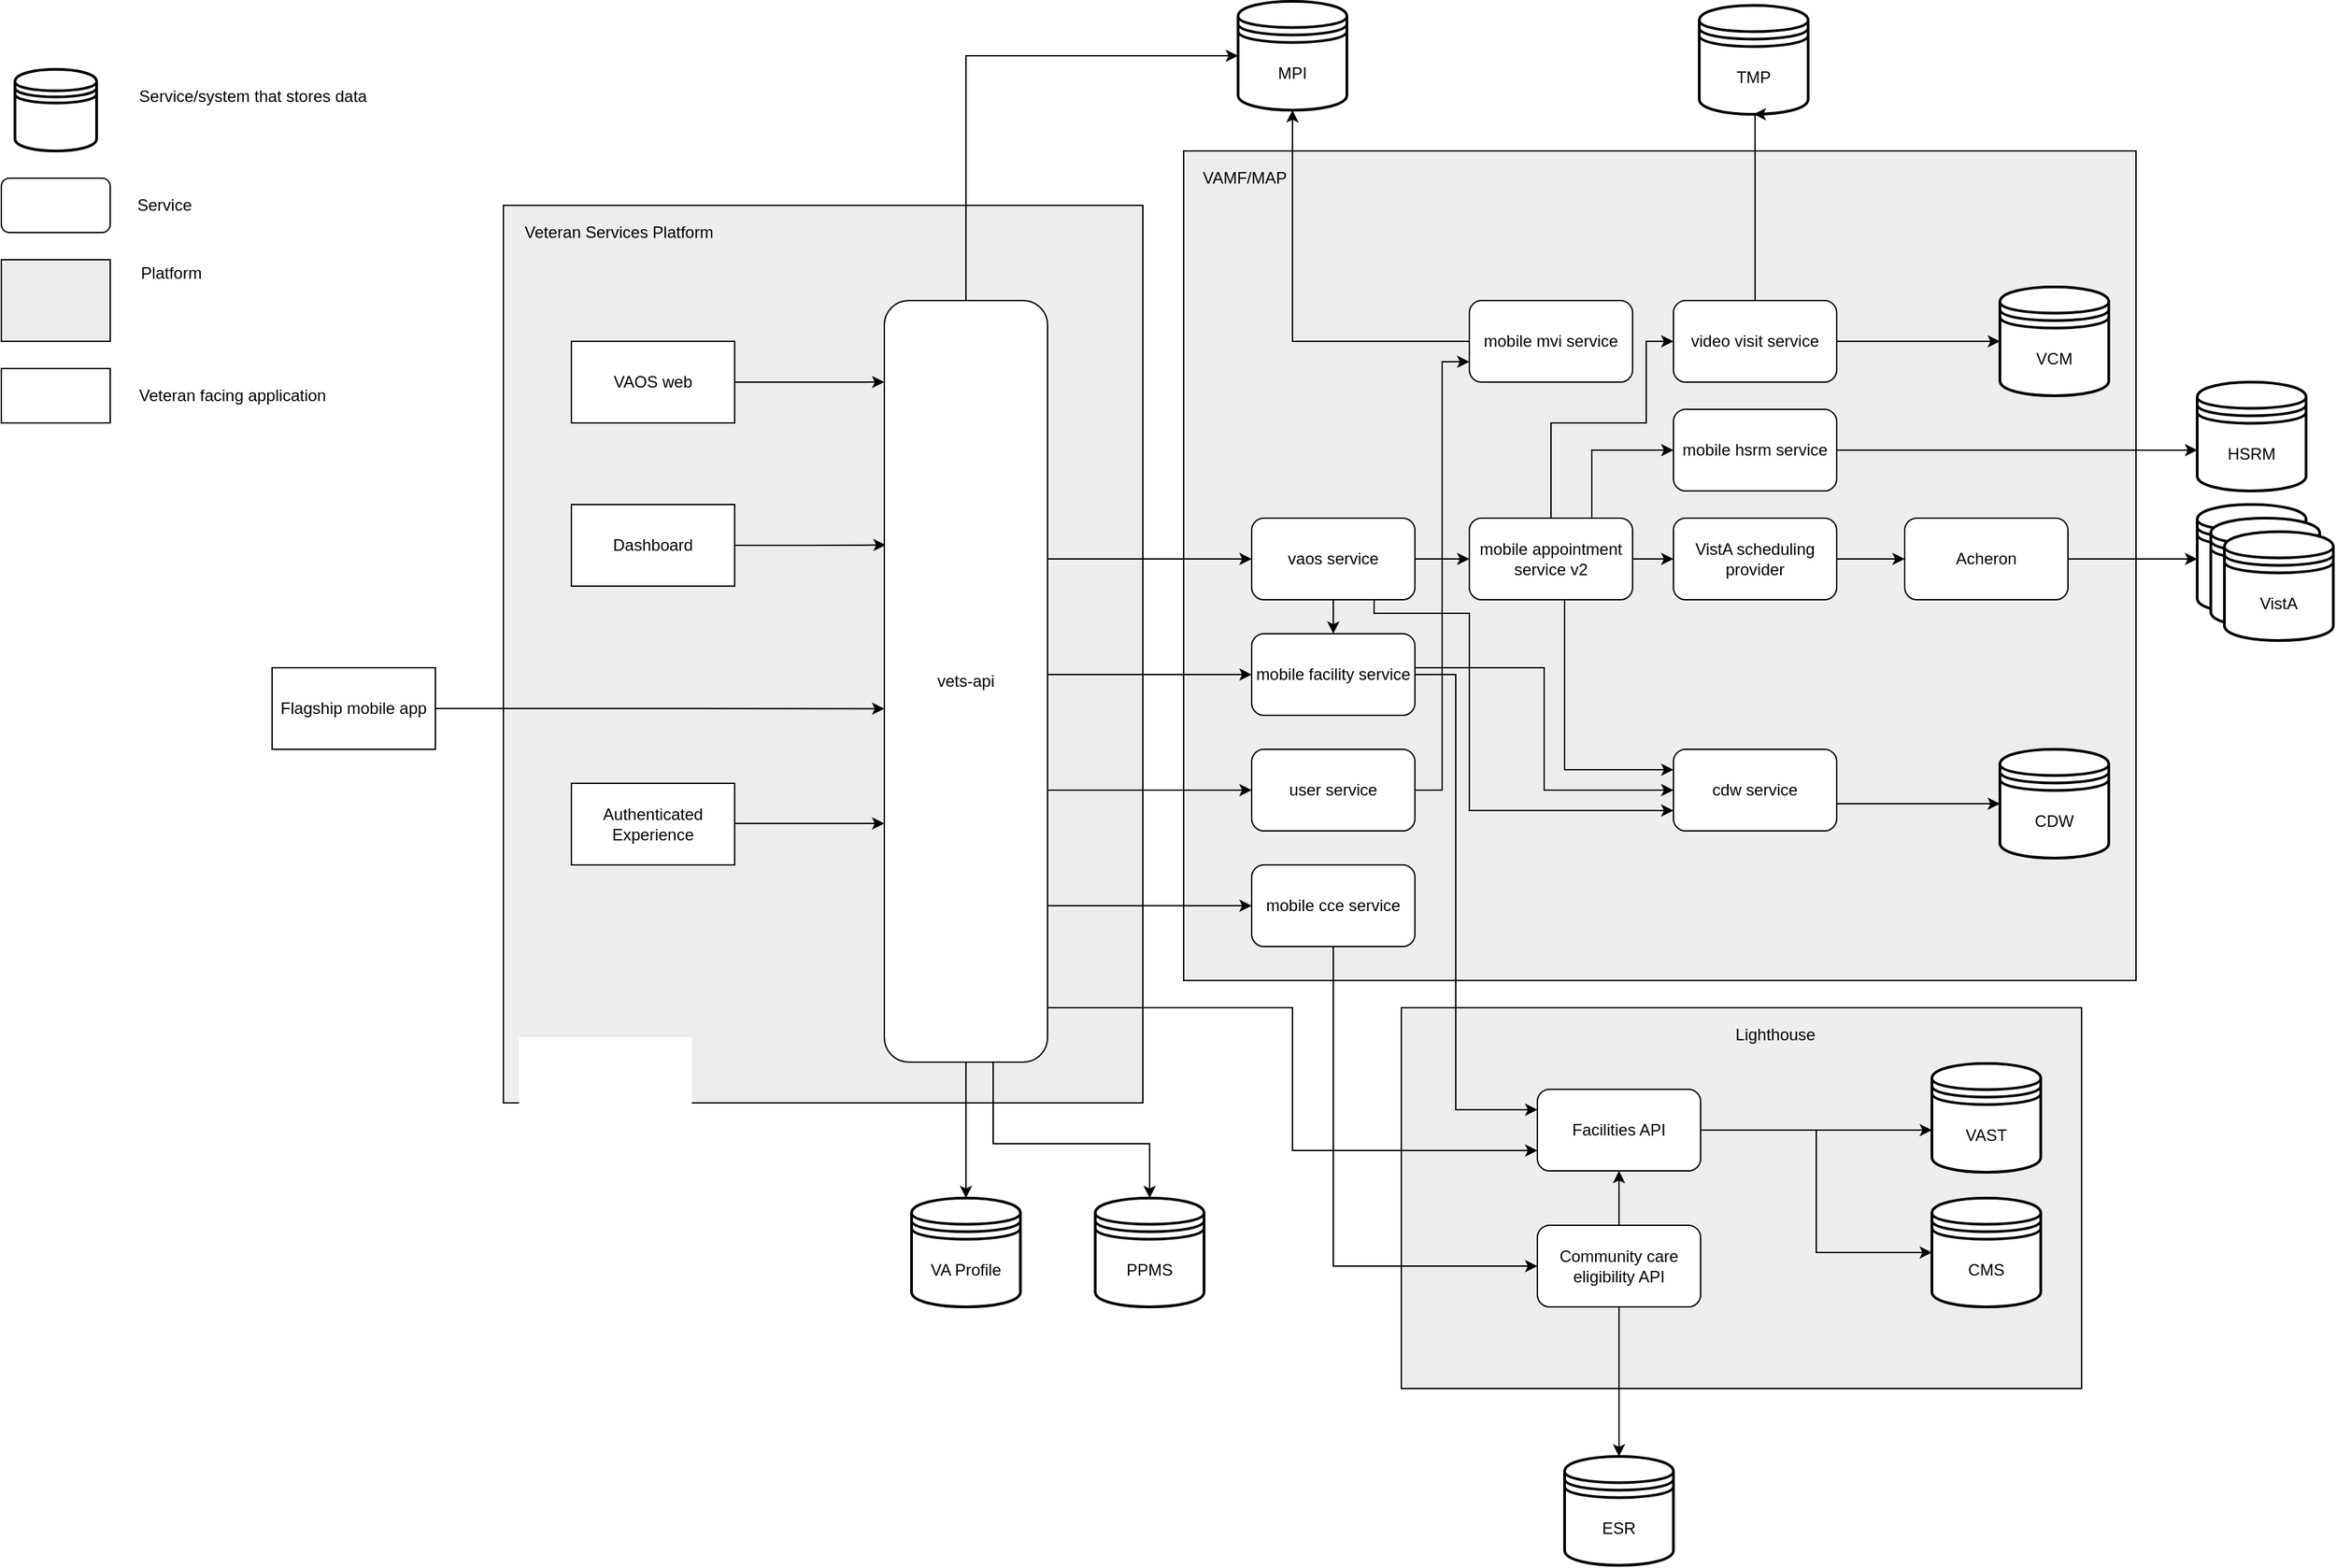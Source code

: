 <mxfile version="24.4.8" type="github">
  <diagram id="J299OrNDrJW-YTR5PU5g" name="Page-1">
    <mxGraphModel dx="4947" dy="3231" grid="1" gridSize="10" guides="1" tooltips="1" connect="1" arrows="1" fold="1" page="1" pageScale="1" pageWidth="850" pageHeight="1100" math="0" shadow="0">
      <root>
        <mxCell id="0" />
        <mxCell id="1" parent="0" />
        <mxCell id="KmuFEiy8gwxwUrOHWcom-100" value="" style="rounded=0;whiteSpace=wrap;html=1;fillColor=#EDEDED;" parent="1" vertex="1">
          <mxGeometry x="650" y="530" width="500" height="280" as="geometry" />
        </mxCell>
        <mxCell id="KmuFEiy8gwxwUrOHWcom-98" value="" style="rounded=0;whiteSpace=wrap;html=1;fillColor=#EDEDED;" parent="1" vertex="1">
          <mxGeometry x="490" y="-100" width="700" height="610" as="geometry" />
        </mxCell>
        <mxCell id="KmuFEiy8gwxwUrOHWcom-96" value="" style="rounded=0;whiteSpace=wrap;html=1;fillColor=#EDEDED;" parent="1" vertex="1">
          <mxGeometry x="-10" y="-60" width="470" height="660" as="geometry" />
        </mxCell>
        <mxCell id="KmuFEiy8gwxwUrOHWcom-123" style="edgeStyle=orthogonalEdgeStyle;rounded=0;orthogonalLoop=1;jettySize=auto;html=1;entryX=0;entryY=0.107;entryDx=0;entryDy=0;entryPerimeter=0;" parent="1" source="KmuFEiy8gwxwUrOHWcom-1" target="KmuFEiy8gwxwUrOHWcom-4" edge="1">
          <mxGeometry relative="1" as="geometry" />
        </mxCell>
        <mxCell id="KmuFEiy8gwxwUrOHWcom-1" value="VAOS web" style="rounded=0;whiteSpace=wrap;html=1;" parent="1" vertex="1">
          <mxGeometry x="40" y="40" width="120" height="60" as="geometry" />
        </mxCell>
        <mxCell id="KmuFEiy8gwxwUrOHWcom-121" style="edgeStyle=orthogonalEdgeStyle;rounded=0;orthogonalLoop=1;jettySize=auto;html=1;entryX=0.008;entryY=0.321;entryDx=0;entryDy=0;entryPerimeter=0;" parent="1" source="KmuFEiy8gwxwUrOHWcom-2" target="KmuFEiy8gwxwUrOHWcom-4" edge="1">
          <mxGeometry relative="1" as="geometry" />
        </mxCell>
        <mxCell id="KmuFEiy8gwxwUrOHWcom-2" value="Dashboard" style="rounded=0;whiteSpace=wrap;html=1;" parent="1" vertex="1">
          <mxGeometry x="40" y="160" width="120" height="60" as="geometry" />
        </mxCell>
        <mxCell id="KmuFEiy8gwxwUrOHWcom-89" style="edgeStyle=orthogonalEdgeStyle;rounded=0;orthogonalLoop=1;jettySize=auto;html=1;entryX=0;entryY=0.536;entryDx=0;entryDy=0;entryPerimeter=0;" parent="1" source="KmuFEiy8gwxwUrOHWcom-3" target="KmuFEiy8gwxwUrOHWcom-4" edge="1">
          <mxGeometry relative="1" as="geometry">
            <mxPoint x="270" y="261" as="targetPoint" />
          </mxGeometry>
        </mxCell>
        <mxCell id="KmuFEiy8gwxwUrOHWcom-3" value="Flagship mobile app" style="rounded=0;whiteSpace=wrap;html=1;" parent="1" vertex="1">
          <mxGeometry x="-180" y="280" width="120" height="60" as="geometry" />
        </mxCell>
        <mxCell id="KmuFEiy8gwxwUrOHWcom-90" style="edgeStyle=orthogonalEdgeStyle;rounded=0;orthogonalLoop=1;jettySize=auto;html=1;entryX=0;entryY=0.5;entryDx=0;entryDy=0;" parent="1" source="KmuFEiy8gwxwUrOHWcom-4" target="KmuFEiy8gwxwUrOHWcom-22" edge="1">
          <mxGeometry relative="1" as="geometry">
            <Array as="points">
              <mxPoint x="440" y="285" />
              <mxPoint x="440" y="285" />
            </Array>
          </mxGeometry>
        </mxCell>
        <mxCell id="KmuFEiy8gwxwUrOHWcom-91" style="edgeStyle=orthogonalEdgeStyle;rounded=0;orthogonalLoop=1;jettySize=auto;html=1;entryX=0;entryY=0.5;entryDx=0;entryDy=0;" parent="1" source="KmuFEiy8gwxwUrOHWcom-4" target="KmuFEiy8gwxwUrOHWcom-60" edge="1">
          <mxGeometry relative="1" as="geometry">
            <Array as="points">
              <mxPoint x="510" y="200" />
              <mxPoint x="510" y="200" />
            </Array>
          </mxGeometry>
        </mxCell>
        <mxCell id="KmuFEiy8gwxwUrOHWcom-93" style="edgeStyle=orthogonalEdgeStyle;rounded=0;orthogonalLoop=1;jettySize=auto;html=1;entryX=0;entryY=0.5;entryDx=0;entryDy=0;" parent="1" source="KmuFEiy8gwxwUrOHWcom-4" target="KmuFEiy8gwxwUrOHWcom-26" edge="1">
          <mxGeometry relative="1" as="geometry">
            <Array as="points">
              <mxPoint x="480" y="455" />
              <mxPoint x="480" y="455" />
            </Array>
          </mxGeometry>
        </mxCell>
        <mxCell id="KmuFEiy8gwxwUrOHWcom-94" style="edgeStyle=orthogonalEdgeStyle;rounded=0;orthogonalLoop=1;jettySize=auto;html=1;entryX=0;entryY=0.75;entryDx=0;entryDy=0;" parent="1" source="KmuFEiy8gwxwUrOHWcom-4" target="KmuFEiy8gwxwUrOHWcom-18" edge="1">
          <mxGeometry relative="1" as="geometry">
            <Array as="points">
              <mxPoint x="570" y="530" />
              <mxPoint x="570" y="635" />
            </Array>
          </mxGeometry>
        </mxCell>
        <mxCell id="KmuFEiy8gwxwUrOHWcom-108" style="edgeStyle=orthogonalEdgeStyle;rounded=0;orthogonalLoop=1;jettySize=auto;html=1;entryX=0;entryY=0.5;entryDx=0;entryDy=0;" parent="1" source="KmuFEiy8gwxwUrOHWcom-4" target="KmuFEiy8gwxwUrOHWcom-109" edge="1">
          <mxGeometry relative="1" as="geometry">
            <mxPoint x="530" y="-260" as="targetPoint" />
            <Array as="points">
              <mxPoint x="330" y="-170" />
            </Array>
          </mxGeometry>
        </mxCell>
        <mxCell id="KmuFEiy8gwxwUrOHWcom-116" style="edgeStyle=orthogonalEdgeStyle;rounded=0;orthogonalLoop=1;jettySize=auto;html=1;entryX=0;entryY=0.5;entryDx=0;entryDy=0;" parent="1" source="KmuFEiy8gwxwUrOHWcom-4" target="KmuFEiy8gwxwUrOHWcom-115" edge="1">
          <mxGeometry relative="1" as="geometry">
            <Array as="points">
              <mxPoint x="430" y="370" />
              <mxPoint x="430" y="370" />
            </Array>
          </mxGeometry>
        </mxCell>
        <mxCell id="KmuFEiy8gwxwUrOHWcom-119" style="edgeStyle=orthogonalEdgeStyle;rounded=0;orthogonalLoop=1;jettySize=auto;html=1;entryX=0.5;entryY=0;entryDx=0;entryDy=0;" parent="1" source="KmuFEiy8gwxwUrOHWcom-4" target="KmuFEiy8gwxwUrOHWcom-38" edge="1">
          <mxGeometry relative="1" as="geometry" />
        </mxCell>
        <mxCell id="KmuFEiy8gwxwUrOHWcom-120" style="edgeStyle=orthogonalEdgeStyle;rounded=0;orthogonalLoop=1;jettySize=auto;html=1;entryX=0.5;entryY=0;entryDx=0;entryDy=0;" parent="1" source="KmuFEiy8gwxwUrOHWcom-4" target="KmuFEiy8gwxwUrOHWcom-13" edge="1">
          <mxGeometry relative="1" as="geometry">
            <Array as="points">
              <mxPoint x="350" y="630" />
              <mxPoint x="465" y="630" />
            </Array>
          </mxGeometry>
        </mxCell>
        <mxCell id="KmuFEiy8gwxwUrOHWcom-4" value="vets-api" style="rounded=1;whiteSpace=wrap;html=1;" parent="1" vertex="1">
          <mxGeometry x="270" y="10" width="120" height="560" as="geometry" />
        </mxCell>
        <mxCell id="KmuFEiy8gwxwUrOHWcom-13" value="PPMS" style="strokeWidth=2;html=1;shape=datastore;whiteSpace=wrap;" parent="1" vertex="1">
          <mxGeometry x="425" y="670" width="80" height="80" as="geometry" />
        </mxCell>
        <mxCell id="r6deMkh1V9EVogIIxijR-12" style="edgeStyle=orthogonalEdgeStyle;rounded=0;orthogonalLoop=1;jettySize=auto;html=1;exitX=1;exitY=0.5;exitDx=0;exitDy=0;entryX=0;entryY=0.5;entryDx=0;entryDy=0;" edge="1" parent="1" source="KmuFEiy8gwxwUrOHWcom-18" target="r6deMkh1V9EVogIIxijR-4">
          <mxGeometry relative="1" as="geometry" />
        </mxCell>
        <mxCell id="KmuFEiy8gwxwUrOHWcom-18" value="Facilities API" style="rounded=1;whiteSpace=wrap;html=1;" parent="1" vertex="1">
          <mxGeometry x="750" y="590" width="120" height="60" as="geometry" />
        </mxCell>
        <mxCell id="KmuFEiy8gwxwUrOHWcom-102" style="edgeStyle=orthogonalEdgeStyle;rounded=0;orthogonalLoop=1;jettySize=auto;html=1;entryX=0.5;entryY=1;entryDx=0;entryDy=0;" parent="1" source="KmuFEiy8gwxwUrOHWcom-19" target="KmuFEiy8gwxwUrOHWcom-18" edge="1">
          <mxGeometry relative="1" as="geometry" />
        </mxCell>
        <mxCell id="KmuFEiy8gwxwUrOHWcom-118" style="edgeStyle=orthogonalEdgeStyle;rounded=0;orthogonalLoop=1;jettySize=auto;html=1;entryX=0.5;entryY=0;entryDx=0;entryDy=0;" parent="1" source="KmuFEiy8gwxwUrOHWcom-19" target="KmuFEiy8gwxwUrOHWcom-40" edge="1">
          <mxGeometry relative="1" as="geometry">
            <Array as="points">
              <mxPoint x="810" y="850" />
              <mxPoint x="810" y="850" />
            </Array>
          </mxGeometry>
        </mxCell>
        <mxCell id="KmuFEiy8gwxwUrOHWcom-19" value="Community care eligibility API" style="rounded=1;whiteSpace=wrap;html=1;" parent="1" vertex="1">
          <mxGeometry x="750" y="690" width="120" height="60" as="geometry" />
        </mxCell>
        <mxCell id="KmuFEiy8gwxwUrOHWcom-81" style="edgeStyle=orthogonalEdgeStyle;rounded=0;orthogonalLoop=1;jettySize=auto;html=1;entryX=0;entryY=0.25;entryDx=0;entryDy=0;" parent="1" source="KmuFEiy8gwxwUrOHWcom-22" target="KmuFEiy8gwxwUrOHWcom-18" edge="1">
          <mxGeometry relative="1" as="geometry">
            <Array as="points">
              <mxPoint x="690" y="285" />
              <mxPoint x="690" y="605" />
            </Array>
          </mxGeometry>
        </mxCell>
        <mxCell id="KmuFEiy8gwxwUrOHWcom-144" style="edgeStyle=orthogonalEdgeStyle;rounded=0;orthogonalLoop=1;jettySize=auto;html=1;entryX=0;entryY=0.5;entryDx=0;entryDy=0;" parent="1" source="KmuFEiy8gwxwUrOHWcom-22" target="KmuFEiy8gwxwUrOHWcom-24" edge="1">
          <mxGeometry relative="1" as="geometry">
            <Array as="points">
              <mxPoint x="755" y="280" />
              <mxPoint x="755" y="370" />
            </Array>
          </mxGeometry>
        </mxCell>
        <mxCell id="KmuFEiy8gwxwUrOHWcom-22" value="mobile facility service" style="rounded=1;whiteSpace=wrap;html=1;" parent="1" vertex="1">
          <mxGeometry x="540" y="255" width="120" height="60" as="geometry" />
        </mxCell>
        <mxCell id="KmuFEiy8gwxwUrOHWcom-85" style="edgeStyle=orthogonalEdgeStyle;rounded=0;orthogonalLoop=1;jettySize=auto;html=1;entryX=0;entryY=0.5;entryDx=0;entryDy=0;" parent="1" source="KmuFEiy8gwxwUrOHWcom-24" target="KmuFEiy8gwxwUrOHWcom-25" edge="1">
          <mxGeometry relative="1" as="geometry">
            <Array as="points">
              <mxPoint x="1000" y="380" />
              <mxPoint x="1000" y="380" />
            </Array>
          </mxGeometry>
        </mxCell>
        <mxCell id="KmuFEiy8gwxwUrOHWcom-24" value="cdw service" style="rounded=1;whiteSpace=wrap;html=1;" parent="1" vertex="1">
          <mxGeometry x="850" y="340" width="120" height="60" as="geometry" />
        </mxCell>
        <mxCell id="KmuFEiy8gwxwUrOHWcom-25" value="CDW" style="strokeWidth=2;html=1;shape=datastore;whiteSpace=wrap;" parent="1" vertex="1">
          <mxGeometry x="1090" y="340" width="80" height="80" as="geometry" />
        </mxCell>
        <mxCell id="KmuFEiy8gwxwUrOHWcom-71" style="edgeStyle=orthogonalEdgeStyle;rounded=0;orthogonalLoop=1;jettySize=auto;html=1;entryX=0;entryY=0.5;entryDx=0;entryDy=0;" parent="1" source="KmuFEiy8gwxwUrOHWcom-26" target="KmuFEiy8gwxwUrOHWcom-19" edge="1">
          <mxGeometry relative="1" as="geometry">
            <Array as="points">
              <mxPoint x="600" y="720" />
            </Array>
          </mxGeometry>
        </mxCell>
        <mxCell id="KmuFEiy8gwxwUrOHWcom-26" value="mobile cce service" style="rounded=1;whiteSpace=wrap;html=1;" parent="1" vertex="1">
          <mxGeometry x="540" y="425" width="120" height="60" as="geometry" />
        </mxCell>
        <mxCell id="KmuFEiy8gwxwUrOHWcom-148" style="edgeStyle=orthogonalEdgeStyle;rounded=0;orthogonalLoop=1;jettySize=auto;html=1;entryX=0;entryY=0.25;entryDx=0;entryDy=0;" parent="1" source="KmuFEiy8gwxwUrOHWcom-29" target="KmuFEiy8gwxwUrOHWcom-24" edge="1">
          <mxGeometry relative="1" as="geometry">
            <Array as="points">
              <mxPoint x="770" y="355" />
            </Array>
          </mxGeometry>
        </mxCell>
        <mxCell id="KmuFEiy8gwxwUrOHWcom-150" style="edgeStyle=orthogonalEdgeStyle;rounded=0;orthogonalLoop=1;jettySize=auto;html=1;entryX=0;entryY=0.5;entryDx=0;entryDy=0;exitX=0.5;exitY=0;exitDx=0;exitDy=0;" parent="1" source="KmuFEiy8gwxwUrOHWcom-29" target="KmuFEiy8gwxwUrOHWcom-34" edge="1">
          <mxGeometry relative="1" as="geometry">
            <Array as="points">
              <mxPoint x="760" y="100" />
              <mxPoint x="830" y="100" />
              <mxPoint x="830" y="40" />
            </Array>
          </mxGeometry>
        </mxCell>
        <mxCell id="KmuFEiy8gwxwUrOHWcom-152" style="edgeStyle=orthogonalEdgeStyle;rounded=0;orthogonalLoop=1;jettySize=auto;html=1;exitX=0.75;exitY=0;exitDx=0;exitDy=0;entryX=0;entryY=0.5;entryDx=0;entryDy=0;" parent="1" source="KmuFEiy8gwxwUrOHWcom-29" target="KmuFEiy8gwxwUrOHWcom-136" edge="1">
          <mxGeometry relative="1" as="geometry" />
        </mxCell>
        <mxCell id="KmuFEiy8gwxwUrOHWcom-153" style="edgeStyle=orthogonalEdgeStyle;rounded=0;orthogonalLoop=1;jettySize=auto;html=1;exitX=1;exitY=0.5;exitDx=0;exitDy=0;entryX=0;entryY=0.5;entryDx=0;entryDy=0;" parent="1" source="KmuFEiy8gwxwUrOHWcom-29" target="KmuFEiy8gwxwUrOHWcom-35" edge="1">
          <mxGeometry relative="1" as="geometry" />
        </mxCell>
        <mxCell id="KmuFEiy8gwxwUrOHWcom-29" value="mobile appointment service v2" style="rounded=1;whiteSpace=wrap;html=1;" parent="1" vertex="1">
          <mxGeometry x="700" y="170" width="120" height="60" as="geometry" />
        </mxCell>
        <mxCell id="KmuFEiy8gwxwUrOHWcom-32" value="VistA" style="strokeWidth=2;html=1;shape=datastore;whiteSpace=wrap;" parent="1" vertex="1">
          <mxGeometry x="1235" y="160" width="80" height="80" as="geometry" />
        </mxCell>
        <mxCell id="KmuFEiy8gwxwUrOHWcom-33" value="TMP" style="strokeWidth=2;html=1;shape=datastore;whiteSpace=wrap;" parent="1" vertex="1">
          <mxGeometry x="869" y="-207" width="80" height="80" as="geometry" />
        </mxCell>
        <mxCell id="KmuFEiy8gwxwUrOHWcom-77" style="edgeStyle=orthogonalEdgeStyle;rounded=0;orthogonalLoop=1;jettySize=auto;html=1;entryX=0;entryY=0.5;entryDx=0;entryDy=0;" parent="1" source="KmuFEiy8gwxwUrOHWcom-34" target="KmuFEiy8gwxwUrOHWcom-37" edge="1">
          <mxGeometry relative="1" as="geometry" />
        </mxCell>
        <mxCell id="KmuFEiy8gwxwUrOHWcom-103" style="edgeStyle=orthogonalEdgeStyle;rounded=0;orthogonalLoop=1;jettySize=auto;html=1;entryX=0.5;entryY=1;entryDx=0;entryDy=0;" parent="1" source="KmuFEiy8gwxwUrOHWcom-34" target="KmuFEiy8gwxwUrOHWcom-33" edge="1">
          <mxGeometry relative="1" as="geometry">
            <Array as="points">
              <mxPoint x="910" y="-127" />
            </Array>
          </mxGeometry>
        </mxCell>
        <mxCell id="KmuFEiy8gwxwUrOHWcom-34" value="video visit service" style="rounded=1;whiteSpace=wrap;html=1;" parent="1" vertex="1">
          <mxGeometry x="850" y="10" width="120" height="60" as="geometry" />
        </mxCell>
        <mxCell id="KmuFEiy8gwxwUrOHWcom-74" style="edgeStyle=orthogonalEdgeStyle;rounded=0;orthogonalLoop=1;jettySize=auto;html=1;entryX=0;entryY=0.5;entryDx=0;entryDy=0;" parent="1" source="KmuFEiy8gwxwUrOHWcom-35" target="KmuFEiy8gwxwUrOHWcom-36" edge="1">
          <mxGeometry relative="1" as="geometry" />
        </mxCell>
        <mxCell id="KmuFEiy8gwxwUrOHWcom-35" value="VistA scheduling provider" style="rounded=1;whiteSpace=wrap;html=1;" parent="1" vertex="1">
          <mxGeometry x="850" y="170" width="120" height="60" as="geometry" />
        </mxCell>
        <mxCell id="KmuFEiy8gwxwUrOHWcom-64" style="edgeStyle=orthogonalEdgeStyle;rounded=0;orthogonalLoop=1;jettySize=auto;html=1;entryX=0;entryY=0.5;entryDx=0;entryDy=0;" parent="1" source="KmuFEiy8gwxwUrOHWcom-36" target="KmuFEiy8gwxwUrOHWcom-32" edge="1">
          <mxGeometry relative="1" as="geometry" />
        </mxCell>
        <mxCell id="KmuFEiy8gwxwUrOHWcom-36" value="Acheron" style="rounded=1;whiteSpace=wrap;html=1;" parent="1" vertex="1">
          <mxGeometry x="1020" y="170" width="120" height="60" as="geometry" />
        </mxCell>
        <mxCell id="KmuFEiy8gwxwUrOHWcom-37" value="VCM" style="strokeWidth=2;html=1;shape=datastore;whiteSpace=wrap;" parent="1" vertex="1">
          <mxGeometry x="1090" width="80" height="80" as="geometry" />
        </mxCell>
        <mxCell id="KmuFEiy8gwxwUrOHWcom-38" value="VA Profile" style="strokeWidth=2;html=1;shape=datastore;whiteSpace=wrap;" parent="1" vertex="1">
          <mxGeometry x="290" y="670" width="80" height="80" as="geometry" />
        </mxCell>
        <mxCell id="KmuFEiy8gwxwUrOHWcom-40" value="ESR" style="strokeWidth=2;html=1;shape=datastore;whiteSpace=wrap;" parent="1" vertex="1">
          <mxGeometry x="770" y="860" width="80" height="80" as="geometry" />
        </mxCell>
        <mxCell id="KmuFEiy8gwxwUrOHWcom-57" value="VistA" style="strokeWidth=2;html=1;shape=datastore;whiteSpace=wrap;" parent="1" vertex="1">
          <mxGeometry x="1245" y="170" width="80" height="80" as="geometry" />
        </mxCell>
        <mxCell id="KmuFEiy8gwxwUrOHWcom-58" value="VistA" style="strokeWidth=2;html=1;shape=datastore;whiteSpace=wrap;" parent="1" vertex="1">
          <mxGeometry x="1255" y="180" width="80" height="80" as="geometry" />
        </mxCell>
        <mxCell id="KmuFEiy8gwxwUrOHWcom-68" style="edgeStyle=orthogonalEdgeStyle;rounded=0;orthogonalLoop=1;jettySize=auto;html=1;entryX=0.5;entryY=0;entryDx=0;entryDy=0;" parent="1" source="KmuFEiy8gwxwUrOHWcom-60" target="KmuFEiy8gwxwUrOHWcom-22" edge="1">
          <mxGeometry relative="1" as="geometry" />
        </mxCell>
        <mxCell id="KmuFEiy8gwxwUrOHWcom-135" style="edgeStyle=orthogonalEdgeStyle;rounded=0;orthogonalLoop=1;jettySize=auto;html=1;exitX=1;exitY=0.5;exitDx=0;exitDy=0;" parent="1" source="KmuFEiy8gwxwUrOHWcom-60" target="KmuFEiy8gwxwUrOHWcom-29" edge="1">
          <mxGeometry relative="1" as="geometry" />
        </mxCell>
        <mxCell id="KmuFEiy8gwxwUrOHWcom-154" style="edgeStyle=orthogonalEdgeStyle;rounded=0;orthogonalLoop=1;jettySize=auto;html=1;exitX=0.75;exitY=1;exitDx=0;exitDy=0;entryX=0;entryY=0.75;entryDx=0;entryDy=0;" parent="1" source="KmuFEiy8gwxwUrOHWcom-60" target="KmuFEiy8gwxwUrOHWcom-24" edge="1">
          <mxGeometry relative="1" as="geometry">
            <Array as="points">
              <mxPoint x="630" y="240" />
              <mxPoint x="700" y="240" />
              <mxPoint x="700" y="385" />
            </Array>
          </mxGeometry>
        </mxCell>
        <mxCell id="KmuFEiy8gwxwUrOHWcom-60" value="vaos service" style="rounded=1;whiteSpace=wrap;html=1;" parent="1" vertex="1">
          <mxGeometry x="540" y="170" width="120" height="60" as="geometry" />
        </mxCell>
        <mxCell id="KmuFEiy8gwxwUrOHWcom-97" value="Veteran Services Platform" style="text;html=1;strokeColor=none;fillColor=none;align=center;verticalAlign=middle;whiteSpace=wrap;rounded=0;" parent="1" vertex="1">
          <mxGeometry y="-50" width="150" height="20" as="geometry" />
        </mxCell>
        <mxCell id="KmuFEiy8gwxwUrOHWcom-99" value="VAMF/MAP" style="text;html=1;strokeColor=none;fillColor=none;align=center;verticalAlign=middle;whiteSpace=wrap;rounded=0;" parent="1" vertex="1">
          <mxGeometry x="460" y="-90" width="150" height="20" as="geometry" />
        </mxCell>
        <mxCell id="KmuFEiy8gwxwUrOHWcom-101" value="Lighthouse" style="text;html=1;strokeColor=none;fillColor=none;align=center;verticalAlign=middle;whiteSpace=wrap;rounded=0;" parent="1" vertex="1">
          <mxGeometry x="850" y="540" width="150" height="20" as="geometry" />
        </mxCell>
        <mxCell id="KmuFEiy8gwxwUrOHWcom-110" style="edgeStyle=orthogonalEdgeStyle;rounded=0;orthogonalLoop=1;jettySize=auto;html=1;entryX=0.5;entryY=1;entryDx=0;entryDy=0;" parent="1" source="KmuFEiy8gwxwUrOHWcom-107" target="KmuFEiy8gwxwUrOHWcom-109" edge="1">
          <mxGeometry relative="1" as="geometry" />
        </mxCell>
        <mxCell id="KmuFEiy8gwxwUrOHWcom-107" value="mobile mvi service" style="rounded=1;whiteSpace=wrap;html=1;" parent="1" vertex="1">
          <mxGeometry x="700" y="10" width="120" height="60" as="geometry" />
        </mxCell>
        <mxCell id="KmuFEiy8gwxwUrOHWcom-109" value="MPI" style="strokeWidth=2;html=1;shape=datastore;whiteSpace=wrap;" parent="1" vertex="1">
          <mxGeometry x="530" y="-210" width="80" height="80" as="geometry" />
        </mxCell>
        <mxCell id="KmuFEiy8gwxwUrOHWcom-147" style="edgeStyle=orthogonalEdgeStyle;rounded=0;orthogonalLoop=1;jettySize=auto;html=1;entryX=0;entryY=0.75;entryDx=0;entryDy=0;" parent="1" source="KmuFEiy8gwxwUrOHWcom-115" target="KmuFEiy8gwxwUrOHWcom-107" edge="1">
          <mxGeometry relative="1" as="geometry" />
        </mxCell>
        <mxCell id="KmuFEiy8gwxwUrOHWcom-115" value="user service" style="rounded=1;whiteSpace=wrap;html=1;" parent="1" vertex="1">
          <mxGeometry x="540" y="340" width="120" height="60" as="geometry" />
        </mxCell>
        <mxCell id="KmuFEiy8gwxwUrOHWcom-125" value="" style="strokeWidth=2;html=1;shape=datastore;whiteSpace=wrap;" parent="1" vertex="1">
          <mxGeometry x="-369" y="-160" width="60" height="60" as="geometry" />
        </mxCell>
        <mxCell id="KmuFEiy8gwxwUrOHWcom-126" value="Service/system that stores data" style="text;html=1;strokeColor=none;fillColor=none;align=center;verticalAlign=middle;whiteSpace=wrap;rounded=0;" parent="1" vertex="1">
          <mxGeometry x="-289" y="-150" width="190" height="20" as="geometry" />
        </mxCell>
        <mxCell id="KmuFEiy8gwxwUrOHWcom-127" value="" style="rounded=1;whiteSpace=wrap;html=1;" parent="1" vertex="1">
          <mxGeometry x="-379" y="-80" width="80" height="40" as="geometry" />
        </mxCell>
        <mxCell id="KmuFEiy8gwxwUrOHWcom-128" value="Service" style="text;html=1;strokeColor=none;fillColor=none;align=center;verticalAlign=middle;whiteSpace=wrap;rounded=0;" parent="1" vertex="1">
          <mxGeometry x="-289" y="-70" width="60" height="20" as="geometry" />
        </mxCell>
        <mxCell id="KmuFEiy8gwxwUrOHWcom-129" value="" style="rounded=0;whiteSpace=wrap;html=1;fillColor=#EDEDED;" parent="1" vertex="1">
          <mxGeometry x="-379" y="-20" width="80" height="60" as="geometry" />
        </mxCell>
        <mxCell id="KmuFEiy8gwxwUrOHWcom-130" value="Platform" style="text;html=1;strokeColor=none;fillColor=none;align=center;verticalAlign=middle;whiteSpace=wrap;rounded=0;" parent="1" vertex="1">
          <mxGeometry x="-279" y="-20" width="50" height="20" as="geometry" />
        </mxCell>
        <mxCell id="KmuFEiy8gwxwUrOHWcom-131" value="" style="rounded=0;whiteSpace=wrap;html=1;" parent="1" vertex="1">
          <mxGeometry x="-379" y="60" width="80" height="40" as="geometry" />
        </mxCell>
        <mxCell id="KmuFEiy8gwxwUrOHWcom-132" value="Veteran facing application" style="text;html=1;strokeColor=none;fillColor=none;align=center;verticalAlign=middle;whiteSpace=wrap;rounded=0;" parent="1" vertex="1">
          <mxGeometry x="-289" y="70" width="160" height="20" as="geometry" />
        </mxCell>
        <mxCell id="KmuFEiy8gwxwUrOHWcom-140" style="edgeStyle=orthogonalEdgeStyle;rounded=0;orthogonalLoop=1;jettySize=auto;html=1;entryX=0;entryY=0.625;entryDx=0;entryDy=0;entryPerimeter=0;" parent="1" source="KmuFEiy8gwxwUrOHWcom-136" target="KmuFEiy8gwxwUrOHWcom-137" edge="1">
          <mxGeometry relative="1" as="geometry" />
        </mxCell>
        <mxCell id="KmuFEiy8gwxwUrOHWcom-136" value="mobile hsrm service" style="rounded=1;whiteSpace=wrap;html=1;" parent="1" vertex="1">
          <mxGeometry x="850" y="90" width="120" height="60" as="geometry" />
        </mxCell>
        <mxCell id="KmuFEiy8gwxwUrOHWcom-137" value="HSRM" style="strokeWidth=2;html=1;shape=datastore;whiteSpace=wrap;" parent="1" vertex="1">
          <mxGeometry x="1235" y="70" width="80" height="80" as="geometry" />
        </mxCell>
        <mxCell id="r6deMkh1V9EVogIIxijR-1" value="Authenticated Experience" style="rounded=0;whiteSpace=wrap;html=1;" vertex="1" parent="1">
          <mxGeometry x="40" y="365" width="120" height="60" as="geometry" />
        </mxCell>
        <mxCell id="r6deMkh1V9EVogIIxijR-2" style="edgeStyle=orthogonalEdgeStyle;rounded=0;orthogonalLoop=1;jettySize=auto;html=1;entryX=0;entryY=0.107;entryDx=0;entryDy=0;entryPerimeter=0;" edge="1" parent="1">
          <mxGeometry relative="1" as="geometry">
            <mxPoint x="160" y="394.5" as="sourcePoint" />
            <mxPoint x="270" y="394.5" as="targetPoint" />
          </mxGeometry>
        </mxCell>
        <mxCell id="r6deMkh1V9EVogIIxijR-3" value="VAST" style="strokeWidth=2;html=1;shape=datastore;whiteSpace=wrap;" vertex="1" parent="1">
          <mxGeometry x="1040" y="571" width="80" height="80" as="geometry" />
        </mxCell>
        <mxCell id="r6deMkh1V9EVogIIxijR-4" value="CMS" style="strokeWidth=2;html=1;shape=datastore;whiteSpace=wrap;" vertex="1" parent="1">
          <mxGeometry x="1040" y="670" width="80" height="80" as="geometry" />
        </mxCell>
        <mxCell id="r6deMkh1V9EVogIIxijR-10" style="edgeStyle=orthogonalEdgeStyle;rounded=0;orthogonalLoop=1;jettySize=auto;html=1;exitX=1;exitY=0.5;exitDx=0;exitDy=0;entryX=0;entryY=0.613;entryDx=0;entryDy=0;entryPerimeter=0;" edge="1" parent="1" source="KmuFEiy8gwxwUrOHWcom-18" target="r6deMkh1V9EVogIIxijR-3">
          <mxGeometry relative="1" as="geometry">
            <Array as="points">
              <mxPoint x="910" y="620" />
              <mxPoint x="910" y="620" />
            </Array>
          </mxGeometry>
        </mxCell>
      </root>
    </mxGraphModel>
  </diagram>
</mxfile>
